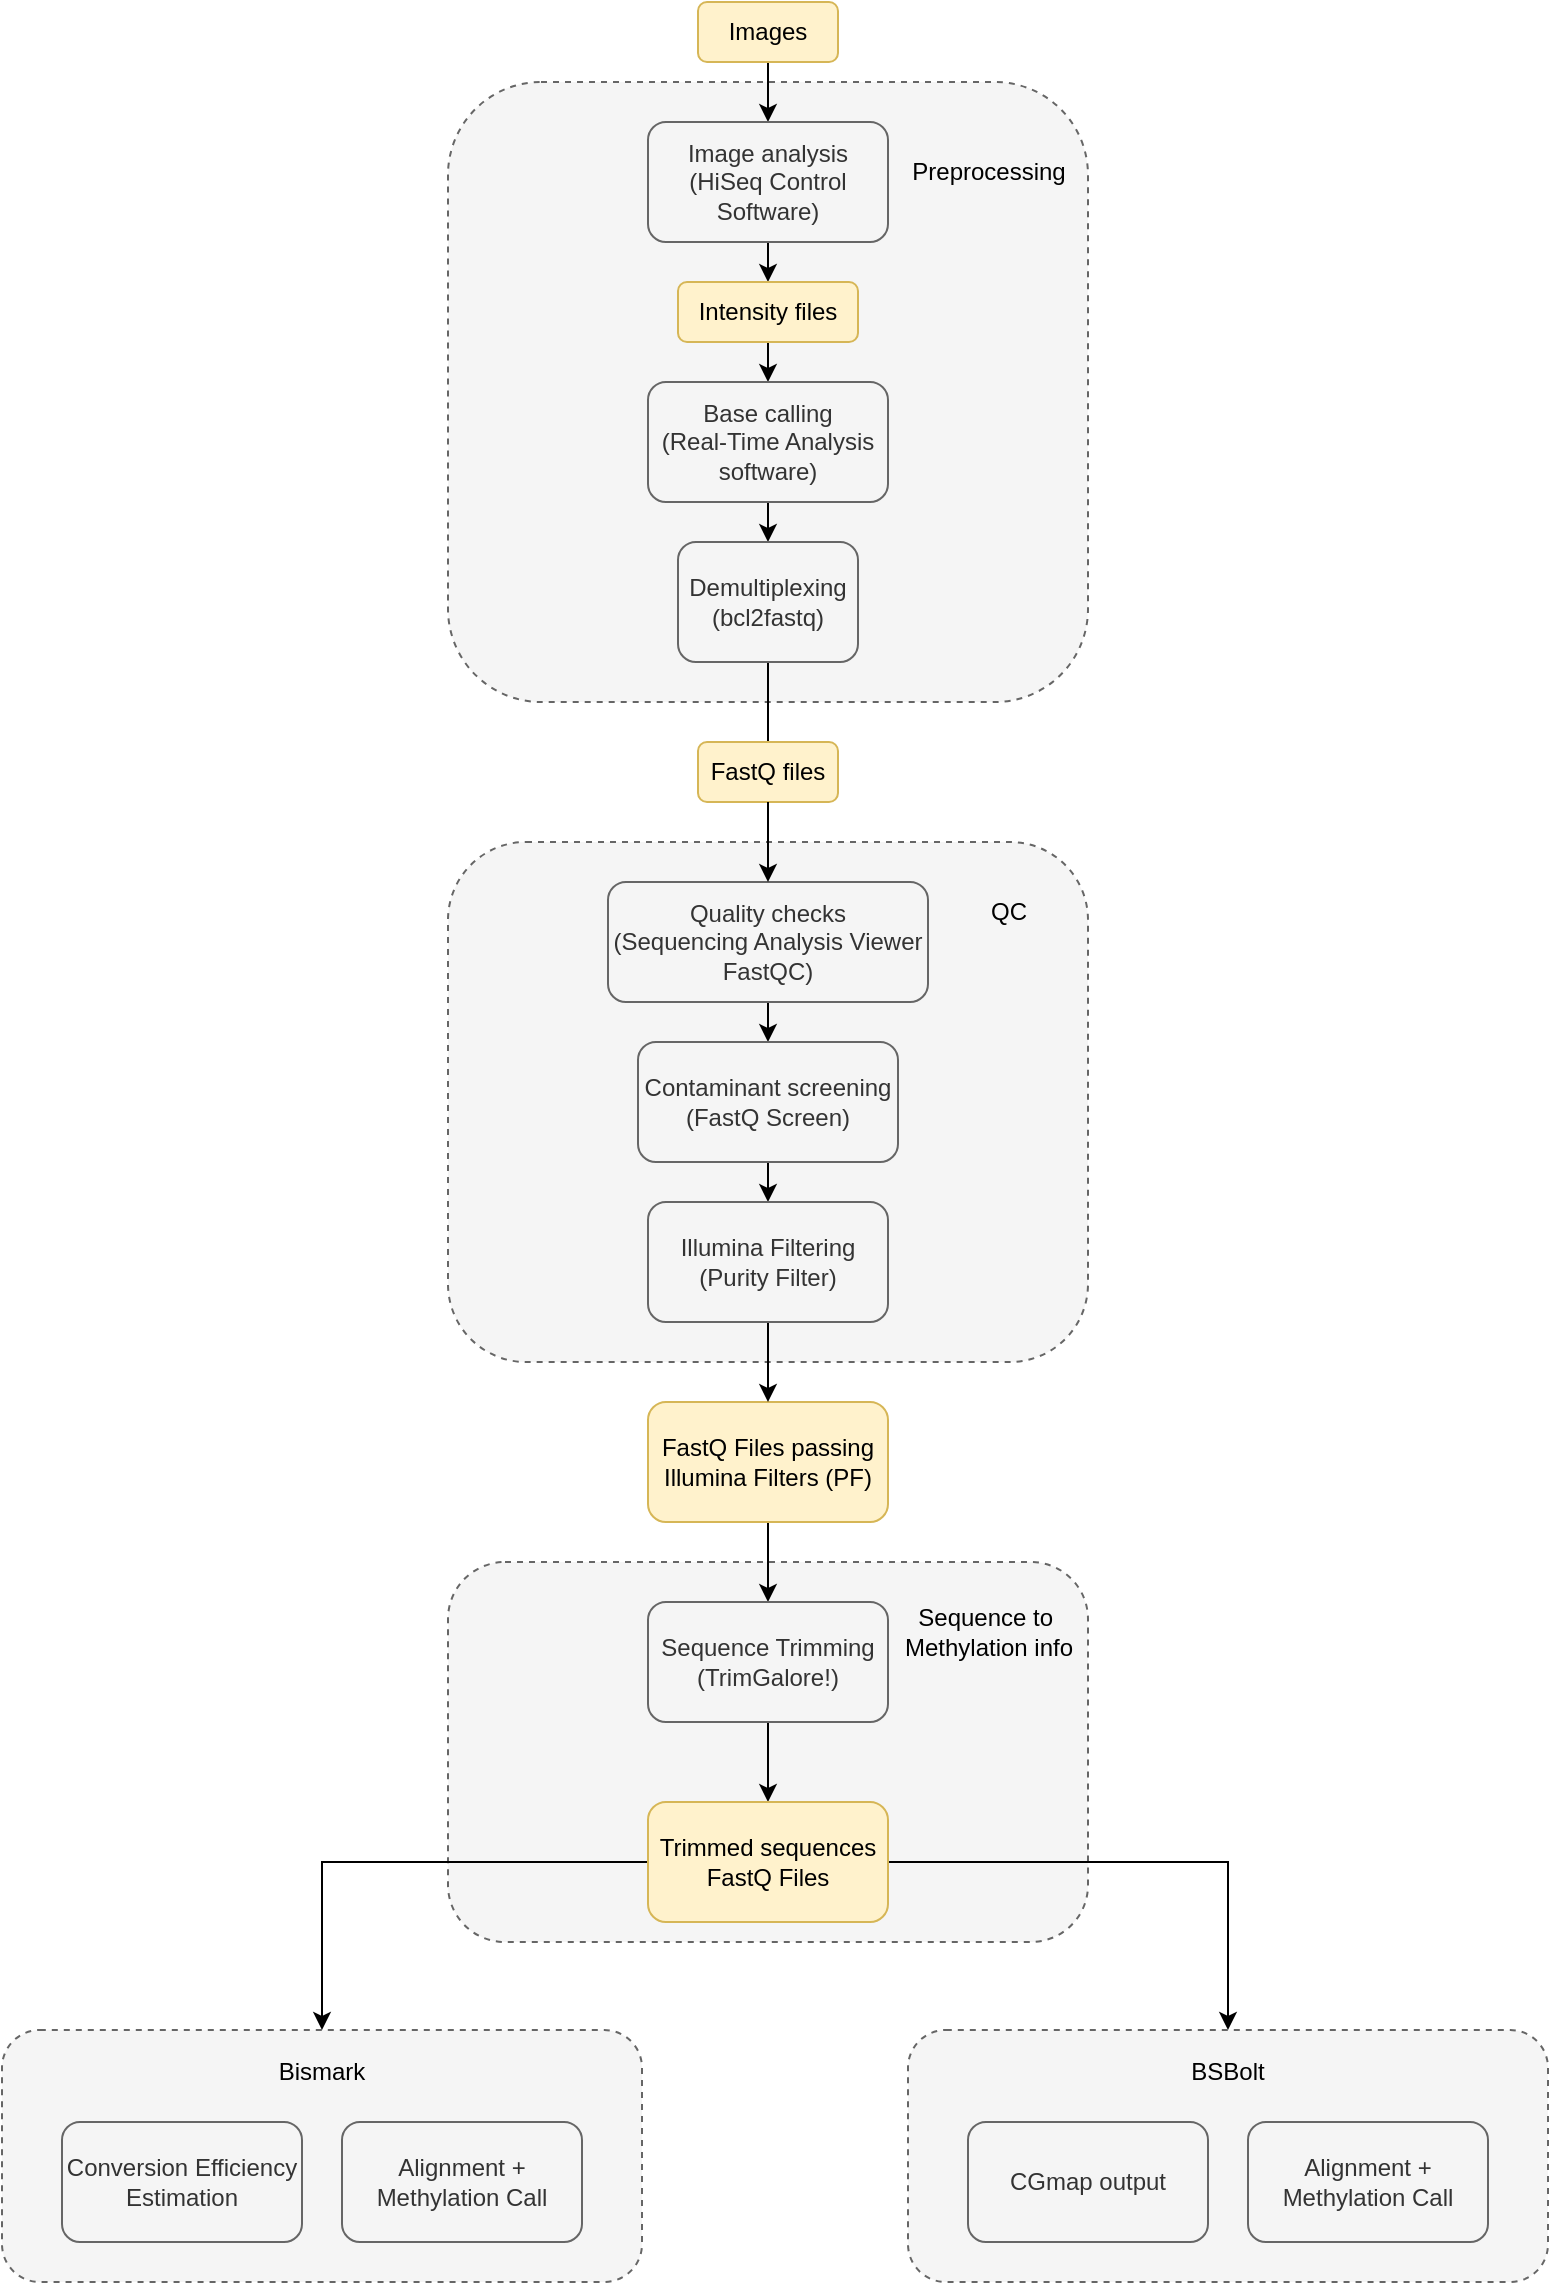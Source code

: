 <mxfile version="26.2.5">
  <diagram name="Page-1" id="90a13364-a465-7bf4-72fc-28e22215d7a0">
    <mxGraphModel dx="1360" dy="666" grid="1" gridSize="10" guides="1" tooltips="1" connect="1" arrows="1" fold="1" page="1" pageScale="1.5" pageWidth="1169" pageHeight="826" background="none" math="0" shadow="0">
      <root>
        <mxCell id="0" style=";html=1;" />
        <mxCell id="1" style=";html=1;" parent="0" />
        <mxCell id="BTovLBTKkv3eTeCMY8TL-1" value="" style="rounded=1;whiteSpace=wrap;html=1;dashed=1;fillColor=#f5f5f5;fontColor=#333333;strokeColor=#666666;" vertex="1" parent="1">
          <mxGeometry x="177" y="1334" width="320" height="126" as="geometry" />
        </mxCell>
        <mxCell id="vuBoMtgki5RaRoc5mydu-30" value="" style="rounded=1;whiteSpace=wrap;html=1;dashed=1;fillColor=#f5f5f5;fontColor=#333333;strokeColor=#666666;" parent="1" vertex="1">
          <mxGeometry x="400" y="1100" width="320" height="190" as="geometry" />
        </mxCell>
        <mxCell id="vuBoMtgki5RaRoc5mydu-5" value="" style="edgeStyle=orthogonalEdgeStyle;rounded=0;orthogonalLoop=1;jettySize=auto;html=1;" parent="1" source="NYDG4hR3CcPHMuvstYdw-1" target="NYDG4hR3CcPHMuvstYdw-2" edge="1">
          <mxGeometry relative="1" as="geometry" />
        </mxCell>
        <mxCell id="NYDG4hR3CcPHMuvstYdw-1" value="FastQ Files passing Illumina Filters (PF)" style="rounded=1;whiteSpace=wrap;html=1;fillColor=#fff2cc;strokeColor=#d6b656;fillStyle=solid;" parent="1" vertex="1">
          <mxGeometry x="500" y="1020" width="120" height="60" as="geometry" />
        </mxCell>
        <mxCell id="vuBoMtgki5RaRoc5mydu-4" value="" style="edgeStyle=orthogonalEdgeStyle;rounded=0;orthogonalLoop=1;jettySize=auto;html=1;" parent="1" source="NYDG4hR3CcPHMuvstYdw-2" target="NYDG4hR3CcPHMuvstYdw-3" edge="1">
          <mxGeometry relative="1" as="geometry" />
        </mxCell>
        <mxCell id="NYDG4hR3CcPHMuvstYdw-2" value="Sequence Trimming (TrimGalore!)" style="rounded=1;whiteSpace=wrap;html=1;fillColor=#f5f5f5;strokeColor=#666666;fillStyle=solid;fontColor=#333333;" parent="1" vertex="1">
          <mxGeometry x="500" y="1120" width="120" height="60" as="geometry" />
        </mxCell>
        <mxCell id="BTovLBTKkv3eTeCMY8TL-2" style="edgeStyle=orthogonalEdgeStyle;rounded=0;orthogonalLoop=1;jettySize=auto;html=1;" edge="1" parent="1" source="NYDG4hR3CcPHMuvstYdw-3" target="BTovLBTKkv3eTeCMY8TL-1">
          <mxGeometry relative="1" as="geometry" />
        </mxCell>
        <mxCell id="BTovLBTKkv3eTeCMY8TL-15" style="edgeStyle=orthogonalEdgeStyle;rounded=0;orthogonalLoop=1;jettySize=auto;html=1;exitX=1;exitY=0.5;exitDx=0;exitDy=0;entryX=0.5;entryY=0;entryDx=0;entryDy=0;" edge="1" parent="1" source="NYDG4hR3CcPHMuvstYdw-3" target="BTovLBTKkv3eTeCMY8TL-11">
          <mxGeometry relative="1" as="geometry" />
        </mxCell>
        <mxCell id="NYDG4hR3CcPHMuvstYdw-3" value="Trimmed sequences FastQ Files" style="rounded=1;whiteSpace=wrap;html=1;fillColor=#fff2cc;strokeColor=#d6b656;fillStyle=solid;" parent="1" vertex="1">
          <mxGeometry x="500" y="1220" width="120" height="60" as="geometry" />
        </mxCell>
        <mxCell id="NYDG4hR3CcPHMuvstYdw-4" value="&lt;div&gt;Conversion Efficiency Estimation&lt;/div&gt;" style="rounded=1;whiteSpace=wrap;html=1;fillColor=#f5f5f5;strokeColor=#666666;fillStyle=solid;fontColor=#333333;" parent="1" vertex="1">
          <mxGeometry x="207" y="1380" width="120" height="60" as="geometry" />
        </mxCell>
        <mxCell id="NYDG4hR3CcPHMuvstYdw-5" value="&lt;div&gt;Alignment + Methylation Call&lt;/div&gt;" style="rounded=1;whiteSpace=wrap;html=1;fillColor=#f5f5f5;strokeColor=#666666;fillStyle=solid;fontColor=#333333;" parent="1" vertex="1">
          <mxGeometry x="347" y="1380" width="120" height="60" as="geometry" />
        </mxCell>
        <mxCell id="vuBoMtgki5RaRoc5mydu-6" value="" style="rounded=1;whiteSpace=wrap;html=1;dashed=1;fillColor=#f5f5f5;fontColor=#333333;strokeColor=#666666;" parent="1" vertex="1">
          <mxGeometry x="400" y="360" width="320" height="310" as="geometry" />
        </mxCell>
        <mxCell id="vuBoMtgki5RaRoc5mydu-27" style="edgeStyle=orthogonalEdgeStyle;rounded=0;orthogonalLoop=1;jettySize=auto;html=1;exitX=0.5;exitY=1;exitDx=0;exitDy=0;entryX=0.5;entryY=0;entryDx=0;entryDy=0;" parent="1" source="vuBoMtgki5RaRoc5mydu-7" target="vuBoMtgki5RaRoc5mydu-8" edge="1">
          <mxGeometry relative="1" as="geometry" />
        </mxCell>
        <mxCell id="vuBoMtgki5RaRoc5mydu-7" value="Images" style="rounded=1;whiteSpace=wrap;html=1;fillColor=#fff2cc;strokeColor=#d6b656;fillStyle=solid;" parent="1" vertex="1">
          <mxGeometry x="525" y="320" width="70" height="30" as="geometry" />
        </mxCell>
        <mxCell id="vuBoMtgki5RaRoc5mydu-26" style="edgeStyle=orthogonalEdgeStyle;rounded=0;orthogonalLoop=1;jettySize=auto;html=1;exitX=0.5;exitY=1;exitDx=0;exitDy=0;entryX=0.5;entryY=0;entryDx=0;entryDy=0;" parent="1" source="vuBoMtgki5RaRoc5mydu-8" target="vuBoMtgki5RaRoc5mydu-9" edge="1">
          <mxGeometry relative="1" as="geometry" />
        </mxCell>
        <mxCell id="vuBoMtgki5RaRoc5mydu-8" value="Image analysis (HiSeq Control Software)" style="rounded=1;whiteSpace=wrap;html=1;fillColor=#f5f5f5;strokeColor=#666666;fillStyle=solid;fontColor=#333333;" parent="1" vertex="1">
          <mxGeometry x="500" y="380" width="120" height="60" as="geometry" />
        </mxCell>
        <mxCell id="vuBoMtgki5RaRoc5mydu-25" style="edgeStyle=orthogonalEdgeStyle;rounded=0;orthogonalLoop=1;jettySize=auto;html=1;exitX=0.5;exitY=1;exitDx=0;exitDy=0;entryX=0.5;entryY=0;entryDx=0;entryDy=0;" parent="1" source="vuBoMtgki5RaRoc5mydu-9" target="vuBoMtgki5RaRoc5mydu-10" edge="1">
          <mxGeometry relative="1" as="geometry" />
        </mxCell>
        <mxCell id="vuBoMtgki5RaRoc5mydu-9" value="Intensity files" style="rounded=1;whiteSpace=wrap;html=1;fillColor=#fff2cc;strokeColor=#d6b656;fillStyle=solid;" parent="1" vertex="1">
          <mxGeometry x="515" y="460" width="90" height="30" as="geometry" />
        </mxCell>
        <mxCell id="vuBoMtgki5RaRoc5mydu-24" style="edgeStyle=orthogonalEdgeStyle;rounded=0;orthogonalLoop=1;jettySize=auto;html=1;exitX=0.5;exitY=1;exitDx=0;exitDy=0;entryX=0.5;entryY=0;entryDx=0;entryDy=0;" parent="1" source="vuBoMtgki5RaRoc5mydu-10" target="vuBoMtgki5RaRoc5mydu-11" edge="1">
          <mxGeometry relative="1" as="geometry" />
        </mxCell>
        <mxCell id="vuBoMtgki5RaRoc5mydu-10" value="Base calling&lt;br&gt;(Real-Time Analysis software)" style="rounded=1;whiteSpace=wrap;html=1;fillColor=#f5f5f5;strokeColor=#666666;fillStyle=solid;fontColor=#333333;" parent="1" vertex="1">
          <mxGeometry x="500" y="510" width="120" height="60" as="geometry" />
        </mxCell>
        <mxCell id="vuBoMtgki5RaRoc5mydu-23" value="" style="edgeStyle=orthogonalEdgeStyle;rounded=0;orthogonalLoop=1;jettySize=auto;html=1;" parent="1" source="vuBoMtgki5RaRoc5mydu-11" target="vuBoMtgki5RaRoc5mydu-16" edge="1">
          <mxGeometry relative="1" as="geometry" />
        </mxCell>
        <mxCell id="vuBoMtgki5RaRoc5mydu-11" value="Demultiplexing&lt;br&gt;(bcl2fastq)" style="rounded=1;whiteSpace=wrap;html=1;fillColor=#f5f5f5;strokeColor=#666666;fillStyle=solid;fontColor=#333333;" parent="1" vertex="1">
          <mxGeometry x="515" y="590" width="90" height="60" as="geometry" />
        </mxCell>
        <mxCell id="vuBoMtgki5RaRoc5mydu-14" value="FastQ files" style="rounded=1;whiteSpace=wrap;html=1;fillColor=#fff2cc;strokeColor=#d6b656;fillStyle=solid;" parent="1" vertex="1">
          <mxGeometry x="525" y="690" width="70" height="30" as="geometry" />
        </mxCell>
        <mxCell id="vuBoMtgki5RaRoc5mydu-15" value="" style="rounded=1;whiteSpace=wrap;html=1;dashed=1;fillColor=#f5f5f5;fontColor=#333333;strokeColor=#666666;" parent="1" vertex="1">
          <mxGeometry x="400" y="740" width="320" height="260" as="geometry" />
        </mxCell>
        <mxCell id="vuBoMtgki5RaRoc5mydu-21" style="edgeStyle=orthogonalEdgeStyle;rounded=0;orthogonalLoop=1;jettySize=auto;html=1;exitX=0.5;exitY=1;exitDx=0;exitDy=0;entryX=0.5;entryY=0;entryDx=0;entryDy=0;" parent="1" source="vuBoMtgki5RaRoc5mydu-16" target="vuBoMtgki5RaRoc5mydu-17" edge="1">
          <mxGeometry relative="1" as="geometry" />
        </mxCell>
        <mxCell id="vuBoMtgki5RaRoc5mydu-16" value="Quality checks&lt;br&gt;(Sequencing Analysis Viewer&lt;br&gt;FastQC)" style="rounded=1;whiteSpace=wrap;html=1;fillColor=#f5f5f5;strokeColor=#666666;fillStyle=solid;fontColor=#333333;" parent="1" vertex="1">
          <mxGeometry x="480" y="760" width="160" height="60" as="geometry" />
        </mxCell>
        <mxCell id="vuBoMtgki5RaRoc5mydu-20" style="edgeStyle=orthogonalEdgeStyle;rounded=0;orthogonalLoop=1;jettySize=auto;html=1;exitX=0.5;exitY=1;exitDx=0;exitDy=0;entryX=0.5;entryY=0;entryDx=0;entryDy=0;" parent="1" source="vuBoMtgki5RaRoc5mydu-17" target="vuBoMtgki5RaRoc5mydu-18" edge="1">
          <mxGeometry relative="1" as="geometry" />
        </mxCell>
        <mxCell id="vuBoMtgki5RaRoc5mydu-17" value="Contaminant screening&lt;br&gt;(FastQ Screen)" style="rounded=1;whiteSpace=wrap;html=1;fillColor=#f5f5f5;strokeColor=#666666;fillStyle=solid;fontColor=#333333;" parent="1" vertex="1">
          <mxGeometry x="495" y="840" width="130" height="60" as="geometry" />
        </mxCell>
        <mxCell id="vuBoMtgki5RaRoc5mydu-19" value="" style="edgeStyle=orthogonalEdgeStyle;rounded=0;orthogonalLoop=1;jettySize=auto;html=1;" parent="1" source="vuBoMtgki5RaRoc5mydu-18" target="NYDG4hR3CcPHMuvstYdw-1" edge="1">
          <mxGeometry relative="1" as="geometry" />
        </mxCell>
        <mxCell id="vuBoMtgki5RaRoc5mydu-18" value="&lt;div&gt;Illumina Filtering&lt;/div&gt;&lt;div&gt;(Purity Filter)&lt;/div&gt;" style="rounded=1;whiteSpace=wrap;html=1;fillColor=#f5f5f5;strokeColor=#666666;fillStyle=solid;fontColor=#333333;" parent="1" vertex="1">
          <mxGeometry x="500" y="920" width="120" height="60" as="geometry" />
        </mxCell>
        <mxCell id="vuBoMtgki5RaRoc5mydu-22" value="" style="edgeStyle=orthogonalEdgeStyle;rounded=0;orthogonalLoop=1;jettySize=auto;html=1;" parent="1" source="vuBoMtgki5RaRoc5mydu-14" target="vuBoMtgki5RaRoc5mydu-16" edge="1">
          <mxGeometry relative="1" as="geometry" />
        </mxCell>
        <mxCell id="vuBoMtgki5RaRoc5mydu-28" style="edgeStyle=orthogonalEdgeStyle;rounded=0;orthogonalLoop=1;jettySize=auto;html=1;exitX=0.5;exitY=1;exitDx=0;exitDy=0;" parent="1" edge="1">
          <mxGeometry relative="1" as="geometry">
            <mxPoint x="570" y="1430" as="sourcePoint" />
            <mxPoint x="570" y="1430" as="targetPoint" />
          </mxGeometry>
        </mxCell>
        <mxCell id="vuBoMtgki5RaRoc5mydu-29" style="edgeStyle=orthogonalEdgeStyle;rounded=0;orthogonalLoop=1;jettySize=auto;html=1;exitX=0.5;exitY=1;exitDx=0;exitDy=0;" parent="1" edge="1">
          <mxGeometry relative="1" as="geometry">
            <mxPoint x="570" y="1430" as="sourcePoint" />
            <mxPoint x="570" y="1430" as="targetPoint" />
          </mxGeometry>
        </mxCell>
        <mxCell id="vuBoMtgki5RaRoc5mydu-31" value="Preprocessing" style="text;html=1;align=center;verticalAlign=middle;resizable=0;points=[];autosize=1;strokeColor=none;fillColor=none;" parent="1" vertex="1">
          <mxGeometry x="620" y="390" width="100" height="30" as="geometry" />
        </mxCell>
        <mxCell id="vuBoMtgki5RaRoc5mydu-32" value="QC" style="text;html=1;align=center;verticalAlign=middle;resizable=0;points=[];autosize=1;strokeColor=none;fillColor=none;" parent="1" vertex="1">
          <mxGeometry x="660" y="760" width="40" height="30" as="geometry" />
        </mxCell>
        <mxCell id="vuBoMtgki5RaRoc5mydu-33" value="&lt;div&gt;Sequence to&amp;nbsp;&lt;/div&gt;&lt;div&gt;Methylation info&lt;/div&gt;" style="text;html=1;align=center;verticalAlign=middle;resizable=0;points=[];autosize=1;strokeColor=none;fillColor=none;" parent="1" vertex="1">
          <mxGeometry x="615" y="1115" width="110" height="40" as="geometry" />
        </mxCell>
        <mxCell id="BTovLBTKkv3eTeCMY8TL-10" value="Bismark" style="text;html=1;align=center;verticalAlign=middle;whiteSpace=wrap;rounded=0;" vertex="1" parent="1">
          <mxGeometry x="307" y="1340" width="60" height="30" as="geometry" />
        </mxCell>
        <mxCell id="BTovLBTKkv3eTeCMY8TL-11" value="" style="rounded=1;whiteSpace=wrap;html=1;dashed=1;fillColor=#f5f5f5;fontColor=#333333;strokeColor=#666666;" vertex="1" parent="1">
          <mxGeometry x="630" y="1334" width="320" height="126" as="geometry" />
        </mxCell>
        <mxCell id="BTovLBTKkv3eTeCMY8TL-12" value="&lt;div&gt;CGmap output&lt;/div&gt;" style="rounded=1;whiteSpace=wrap;html=1;fillColor=#f5f5f5;strokeColor=#666666;fillStyle=solid;fontColor=#333333;" vertex="1" parent="1">
          <mxGeometry x="660" y="1380" width="120" height="60" as="geometry" />
        </mxCell>
        <mxCell id="BTovLBTKkv3eTeCMY8TL-13" value="&lt;div&gt;Alignment + Methylation Call&lt;/div&gt;" style="rounded=1;whiteSpace=wrap;html=1;fillColor=#f5f5f5;strokeColor=#666666;fillStyle=solid;fontColor=#333333;" vertex="1" parent="1">
          <mxGeometry x="800" y="1380" width="120" height="60" as="geometry" />
        </mxCell>
        <mxCell id="BTovLBTKkv3eTeCMY8TL-14" value="BSBolt" style="text;html=1;align=center;verticalAlign=middle;whiteSpace=wrap;rounded=0;" vertex="1" parent="1">
          <mxGeometry x="760" y="1340" width="60" height="30" as="geometry" />
        </mxCell>
      </root>
    </mxGraphModel>
  </diagram>
</mxfile>
